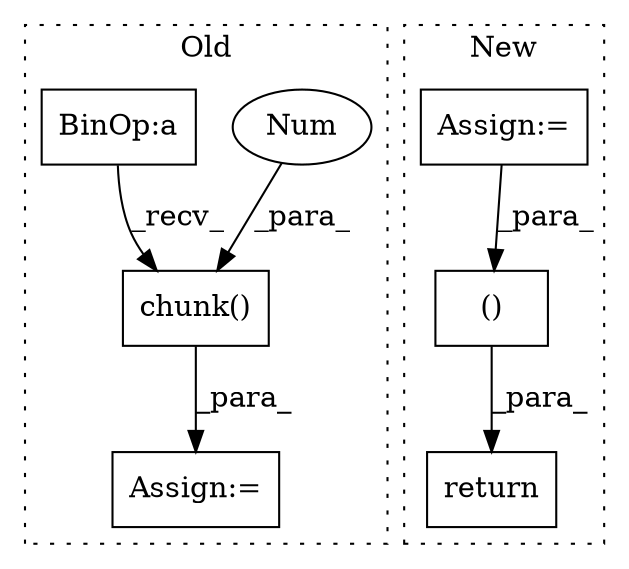 digraph G {
subgraph cluster0 {
1 [label="chunk()" a="75" s="1303,1319" l="12,1" shape="box"];
3 [label="Num" a="76" s="1315" l="1" shape="ellipse"];
4 [label="Assign:=" a="68" s="1269" l="34" shape="box"];
6 [label="BinOp:a" a="82" s="1233" l="3" shape="box"];
label = "Old";
style="dotted";
}
subgraph cluster1 {
2 [label="()" a="54" s="2712" l="9" shape="box"];
5 [label="Assign:=" a="68" s="2627" l="3" shape="box"];
7 [label="return" a="93" s="2698" l="7" shape="box"];
label = "New";
style="dotted";
}
1 -> 4 [label="_para_"];
2 -> 7 [label="_para_"];
3 -> 1 [label="_para_"];
5 -> 2 [label="_para_"];
6 -> 1 [label="_recv_"];
}